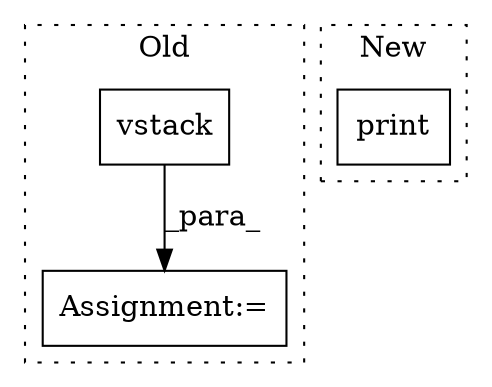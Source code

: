 digraph G {
subgraph cluster0 {
1 [label="vstack" a="32" s="1506,1622" l="18,-5" shape="box"];
3 [label="Assignment:=" a="7" s="1933" l="1" shape="box"];
label = "Old";
style="dotted";
}
subgraph cluster1 {
2 [label="print" a="32" s="853,874" l="6,1" shape="box"];
label = "New";
style="dotted";
}
1 -> 3 [label="_para_"];
}